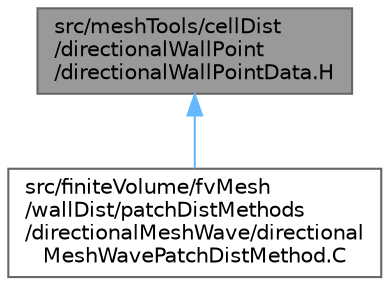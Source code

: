 digraph "src/meshTools/cellDist/directionalWallPoint/directionalWallPointData.H"
{
 // LATEX_PDF_SIZE
  bgcolor="transparent";
  edge [fontname=Helvetica,fontsize=10,labelfontname=Helvetica,labelfontsize=10];
  node [fontname=Helvetica,fontsize=10,shape=box,height=0.2,width=0.4];
  Node1 [id="Node000001",label="src/meshTools/cellDist\l/directionalWallPoint\l/directionalWallPointData.H",height=0.2,width=0.4,color="gray40", fillcolor="grey60", style="filled", fontcolor="black",tooltip=" "];
  Node1 -> Node2 [id="edge1_Node000001_Node000002",dir="back",color="steelblue1",style="solid",tooltip=" "];
  Node2 [id="Node000002",label="src/finiteVolume/fvMesh\l/wallDist/patchDistMethods\l/directionalMeshWave/directional\lMeshWavePatchDistMethod.C",height=0.2,width=0.4,color="grey40", fillcolor="white", style="filled",URL="$directionalMeshWavePatchDistMethod_8C.html",tooltip=" "];
}
